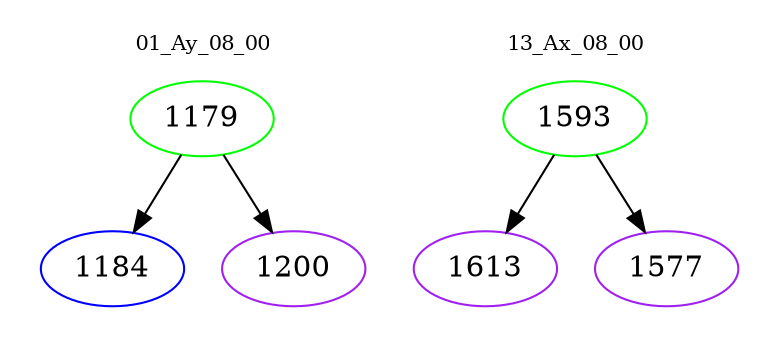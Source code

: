 digraph{
subgraph cluster_0 {
color = white
label = "01_Ay_08_00";
fontsize=10;
T0_1179 [label="1179", color="green"]
T0_1179 -> T0_1184 [color="black"]
T0_1184 [label="1184", color="blue"]
T0_1179 -> T0_1200 [color="black"]
T0_1200 [label="1200", color="purple"]
}
subgraph cluster_1 {
color = white
label = "13_Ax_08_00";
fontsize=10;
T1_1593 [label="1593", color="green"]
T1_1593 -> T1_1613 [color="black"]
T1_1613 [label="1613", color="purple"]
T1_1593 -> T1_1577 [color="black"]
T1_1577 [label="1577", color="purple"]
}
}
